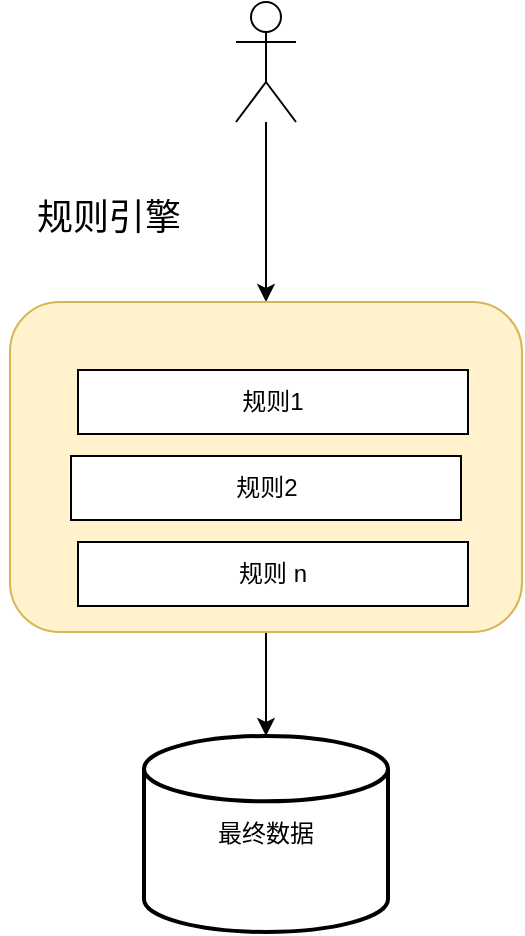 <mxfile version="24.1.0" type="device">
  <diagram name="第 1 页" id="U0LXR3iXhbISWzmR-Yif">
    <mxGraphModel dx="794" dy="557" grid="0" gridSize="10" guides="1" tooltips="1" connect="1" arrows="1" fold="1" page="1" pageScale="1" pageWidth="827" pageHeight="1169" math="0" shadow="0">
      <root>
        <mxCell id="0" />
        <mxCell id="1" parent="0" />
        <mxCell id="OFa5oLBjSRrigB1cJcoI-3" style="edgeStyle=orthogonalEdgeStyle;rounded=0;orthogonalLoop=1;jettySize=auto;html=1;entryX=0.5;entryY=0;entryDx=0;entryDy=0;" edge="1" parent="1" source="OFa5oLBjSRrigB1cJcoI-2" target="OFa5oLBjSRrigB1cJcoI-1">
          <mxGeometry relative="1" as="geometry">
            <mxPoint x="391" y="231" as="targetPoint" />
          </mxGeometry>
        </mxCell>
        <mxCell id="OFa5oLBjSRrigB1cJcoI-2" value="" style="shape=umlActor;verticalLabelPosition=bottom;verticalAlign=top;html=1;outlineConnect=0;" vertex="1" parent="1">
          <mxGeometry x="374" y="70" width="30" height="60" as="geometry" />
        </mxCell>
        <mxCell id="OFa5oLBjSRrigB1cJcoI-4" value="&lt;font style=&quot;font-size: 18px;&quot;&gt;规则引擎&lt;/font&gt;" style="text;html=1;align=center;verticalAlign=middle;whiteSpace=wrap;rounded=0;" vertex="1" parent="1">
          <mxGeometry x="256" y="161" width="109" height="34" as="geometry" />
        </mxCell>
        <mxCell id="OFa5oLBjSRrigB1cJcoI-10" value="最终数据" style="strokeWidth=2;html=1;shape=mxgraph.flowchart.database;whiteSpace=wrap;" vertex="1" parent="1">
          <mxGeometry x="328" y="437" width="122" height="98" as="geometry" />
        </mxCell>
        <mxCell id="OFa5oLBjSRrigB1cJcoI-11" style="edgeStyle=orthogonalEdgeStyle;rounded=0;orthogonalLoop=1;jettySize=auto;html=1;exitX=0.5;exitY=1;exitDx=0;exitDy=0;entryX=0.5;entryY=0;entryDx=0;entryDy=0;entryPerimeter=0;" edge="1" parent="1" source="OFa5oLBjSRrigB1cJcoI-1" target="OFa5oLBjSRrigB1cJcoI-10">
          <mxGeometry relative="1" as="geometry" />
        </mxCell>
        <mxCell id="OFa5oLBjSRrigB1cJcoI-12" value="" style="group" vertex="1" connectable="0" parent="1">
          <mxGeometry x="261" y="220" width="256" height="165" as="geometry" />
        </mxCell>
        <mxCell id="OFa5oLBjSRrigB1cJcoI-1" value="" style="rounded=1;whiteSpace=wrap;html=1;fillColor=#fff2cc;strokeColor=#d6b656;" vertex="1" parent="OFa5oLBjSRrigB1cJcoI-12">
          <mxGeometry width="256" height="165" as="geometry" />
        </mxCell>
        <mxCell id="OFa5oLBjSRrigB1cJcoI-6" value="规则1" style="rounded=0;whiteSpace=wrap;html=1;" vertex="1" parent="OFa5oLBjSRrigB1cJcoI-12">
          <mxGeometry x="34" y="34" width="195" height="32" as="geometry" />
        </mxCell>
        <mxCell id="OFa5oLBjSRrigB1cJcoI-7" value="规则2" style="rounded=0;whiteSpace=wrap;html=1;" vertex="1" parent="OFa5oLBjSRrigB1cJcoI-12">
          <mxGeometry x="30.5" y="77" width="195" height="32" as="geometry" />
        </mxCell>
        <mxCell id="OFa5oLBjSRrigB1cJcoI-8" value="规则 n" style="rounded=0;whiteSpace=wrap;html=1;" vertex="1" parent="OFa5oLBjSRrigB1cJcoI-12">
          <mxGeometry x="34" y="120" width="195" height="32" as="geometry" />
        </mxCell>
      </root>
    </mxGraphModel>
  </diagram>
</mxfile>
